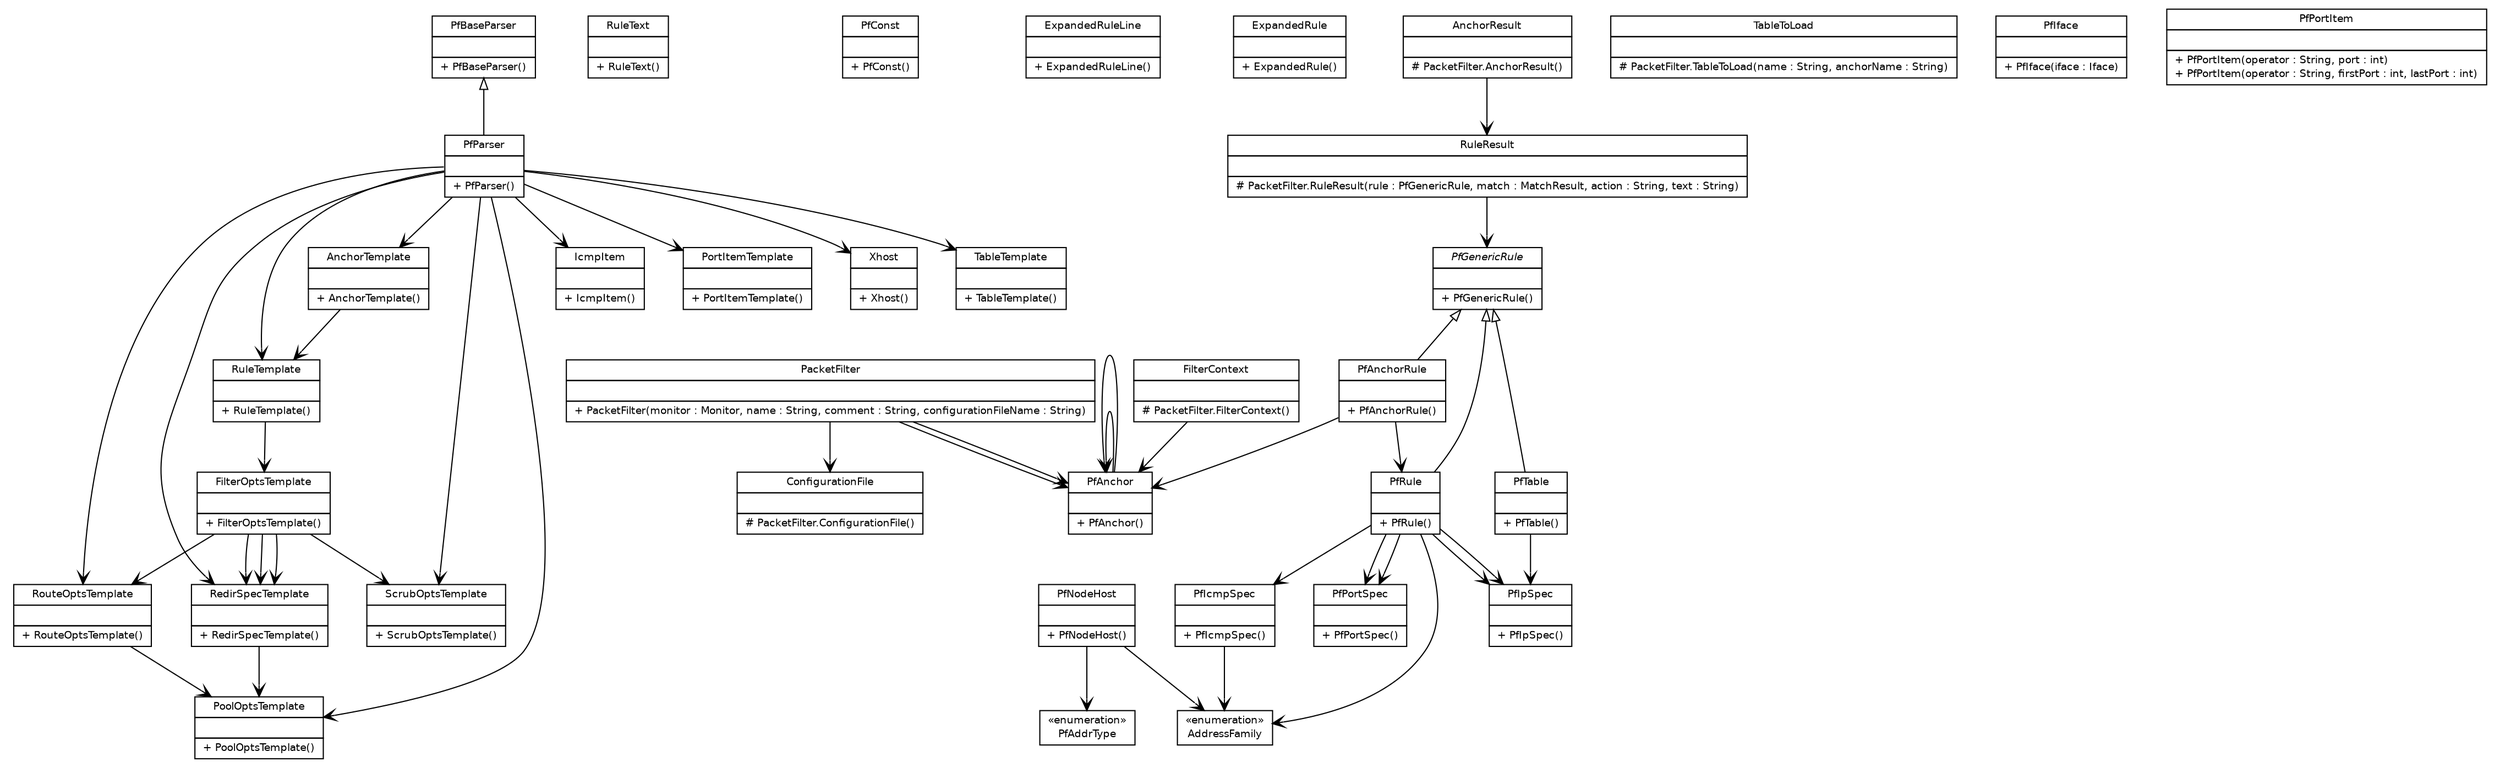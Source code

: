 #!/usr/local/bin/dot
#
# Class diagram 
# Generated by UmlGraph version 4.6 (http://www.spinellis.gr/sw/umlgraph)
#

digraph G {
	edge [fontname="Helvetica",fontsize=10,labelfontname="Helvetica",labelfontsize=10];
	node [fontname="Helvetica",fontsize=10,shape=plaintext];
	// fr.univrennes1.cri.jtacl.equipments.openbsd.PfParser
	c1414 [label=<<table border="0" cellborder="1" cellspacing="0" cellpadding="2" port="p" href="./PfParser.html">
		<tr><td><table border="0" cellspacing="0" cellpadding="1">
			<tr><td> PfParser </td></tr>
		</table></td></tr>
		<tr><td><table border="0" cellspacing="0" cellpadding="1">
			<tr><td align="left">  </td></tr>
		</table></td></tr>
		<tr><td><table border="0" cellspacing="0" cellpadding="1">
			<tr><td align="left"> + PfParser() </td></tr>
		</table></td></tr>
		</table>>, fontname="Helvetica", fontcolor="black", fontsize=9.0];
	// fr.univrennes1.cri.jtacl.equipments.openbsd.RuleText
	c1415 [label=<<table border="0" cellborder="1" cellspacing="0" cellpadding="2" port="p" href="./RuleText.html">
		<tr><td><table border="0" cellspacing="0" cellpadding="1">
			<tr><td> RuleText </td></tr>
		</table></td></tr>
		<tr><td><table border="0" cellspacing="0" cellpadding="1">
			<tr><td align="left">  </td></tr>
		</table></td></tr>
		<tr><td><table border="0" cellspacing="0" cellpadding="1">
			<tr><td align="left"> + RuleText() </td></tr>
		</table></td></tr>
		</table>>, fontname="Helvetica", fontcolor="black", fontsize=9.0];
	// fr.univrennes1.cri.jtacl.equipments.openbsd.PfConst
	c1416 [label=<<table border="0" cellborder="1" cellspacing="0" cellpadding="2" port="p" href="./PfConst.html">
		<tr><td><table border="0" cellspacing="0" cellpadding="1">
			<tr><td> PfConst </td></tr>
		</table></td></tr>
		<tr><td><table border="0" cellspacing="0" cellpadding="1">
			<tr><td align="left">  </td></tr>
		</table></td></tr>
		<tr><td><table border="0" cellspacing="0" cellpadding="1">
			<tr><td align="left"> + PfConst() </td></tr>
		</table></td></tr>
		</table>>, fontname="Helvetica", fontcolor="black", fontsize=9.0];
	// fr.univrennes1.cri.jtacl.equipments.openbsd.ExpandedRuleLine
	c1417 [label=<<table border="0" cellborder="1" cellspacing="0" cellpadding="2" port="p" href="./ExpandedRuleLine.html">
		<tr><td><table border="0" cellspacing="0" cellpadding="1">
			<tr><td> ExpandedRuleLine </td></tr>
		</table></td></tr>
		<tr><td><table border="0" cellspacing="0" cellpadding="1">
			<tr><td align="left">  </td></tr>
		</table></td></tr>
		<tr><td><table border="0" cellspacing="0" cellpadding="1">
			<tr><td align="left"> + ExpandedRuleLine() </td></tr>
		</table></td></tr>
		</table>>, fontname="Helvetica", fontcolor="black", fontsize=9.0];
	// fr.univrennes1.cri.jtacl.equipments.openbsd.ExpandedRule
	c1418 [label=<<table border="0" cellborder="1" cellspacing="0" cellpadding="2" port="p" href="./ExpandedRule.html">
		<tr><td><table border="0" cellspacing="0" cellpadding="1">
			<tr><td> ExpandedRule </td></tr>
		</table></td></tr>
		<tr><td><table border="0" cellspacing="0" cellpadding="1">
			<tr><td align="left">  </td></tr>
		</table></td></tr>
		<tr><td><table border="0" cellspacing="0" cellpadding="1">
			<tr><td align="left"> + ExpandedRule() </td></tr>
		</table></td></tr>
		</table>>, fontname="Helvetica", fontcolor="black", fontsize=9.0];
	// fr.univrennes1.cri.jtacl.equipments.openbsd.PacketFilter
	c1419 [label=<<table border="0" cellborder="1" cellspacing="0" cellpadding="2" port="p" href="./PacketFilter.html">
		<tr><td><table border="0" cellspacing="0" cellpadding="1">
			<tr><td> PacketFilter </td></tr>
		</table></td></tr>
		<tr><td><table border="0" cellspacing="0" cellpadding="1">
			<tr><td align="left">  </td></tr>
		</table></td></tr>
		<tr><td><table border="0" cellspacing="0" cellpadding="1">
			<tr><td align="left"> + PacketFilter(monitor : Monitor, name : String, comment : String, configurationFileName : String) </td></tr>
		</table></td></tr>
		</table>>, fontname="Helvetica", fontcolor="black", fontsize=9.0];
	// fr.univrennes1.cri.jtacl.equipments.openbsd.PacketFilter.ConfigurationFile
	c1420 [label=<<table border="0" cellborder="1" cellspacing="0" cellpadding="2" port="p" href="./PacketFilter.ConfigurationFile.html">
		<tr><td><table border="0" cellspacing="0" cellpadding="1">
			<tr><td> ConfigurationFile </td></tr>
		</table></td></tr>
		<tr><td><table border="0" cellspacing="0" cellpadding="1">
			<tr><td align="left">  </td></tr>
		</table></td></tr>
		<tr><td><table border="0" cellspacing="0" cellpadding="1">
			<tr><td align="left"> # PacketFilter.ConfigurationFile() </td></tr>
		</table></td></tr>
		</table>>, fontname="Helvetica", fontcolor="black", fontsize=9.0];
	// fr.univrennes1.cri.jtacl.equipments.openbsd.PacketFilter.FilterContext
	c1421 [label=<<table border="0" cellborder="1" cellspacing="0" cellpadding="2" port="p" href="./PacketFilter.FilterContext.html">
		<tr><td><table border="0" cellspacing="0" cellpadding="1">
			<tr><td> FilterContext </td></tr>
		</table></td></tr>
		<tr><td><table border="0" cellspacing="0" cellpadding="1">
			<tr><td align="left">  </td></tr>
		</table></td></tr>
		<tr><td><table border="0" cellspacing="0" cellpadding="1">
			<tr><td align="left"> # PacketFilter.FilterContext() </td></tr>
		</table></td></tr>
		</table>>, fontname="Helvetica", fontcolor="black", fontsize=9.0];
	// fr.univrennes1.cri.jtacl.equipments.openbsd.PacketFilter.TableToLoad
	c1422 [label=<<table border="0" cellborder="1" cellspacing="0" cellpadding="2" port="p" href="./PacketFilter.TableToLoad.html">
		<tr><td><table border="0" cellspacing="0" cellpadding="1">
			<tr><td> TableToLoad </td></tr>
		</table></td></tr>
		<tr><td><table border="0" cellspacing="0" cellpadding="1">
			<tr><td align="left">  </td></tr>
		</table></td></tr>
		<tr><td><table border="0" cellspacing="0" cellpadding="1">
			<tr><td align="left"> # PacketFilter.TableToLoad(name : String, anchorName : String) </td></tr>
		</table></td></tr>
		</table>>, fontname="Helvetica", fontcolor="black", fontsize=9.0];
	// fr.univrennes1.cri.jtacl.equipments.openbsd.PacketFilter.RuleResult
	c1423 [label=<<table border="0" cellborder="1" cellspacing="0" cellpadding="2" port="p" href="./PacketFilter.RuleResult.html">
		<tr><td><table border="0" cellspacing="0" cellpadding="1">
			<tr><td> RuleResult </td></tr>
		</table></td></tr>
		<tr><td><table border="0" cellspacing="0" cellpadding="1">
			<tr><td align="left">  </td></tr>
		</table></td></tr>
		<tr><td><table border="0" cellspacing="0" cellpadding="1">
			<tr><td align="left"> # PacketFilter.RuleResult(rule : PfGenericRule, match : MatchResult, action : String, text : String) </td></tr>
		</table></td></tr>
		</table>>, fontname="Helvetica", fontcolor="black", fontsize=9.0];
	// fr.univrennes1.cri.jtacl.equipments.openbsd.PacketFilter.AnchorResult
	c1424 [label=<<table border="0" cellborder="1" cellspacing="0" cellpadding="2" port="p" href="./PacketFilter.AnchorResult.html">
		<tr><td><table border="0" cellspacing="0" cellpadding="1">
			<tr><td> AnchorResult </td></tr>
		</table></td></tr>
		<tr><td><table border="0" cellspacing="0" cellpadding="1">
			<tr><td align="left">  </td></tr>
		</table></td></tr>
		<tr><td><table border="0" cellspacing="0" cellpadding="1">
			<tr><td align="left"> # PacketFilter.AnchorResult() </td></tr>
		</table></td></tr>
		</table>>, fontname="Helvetica", fontcolor="black", fontsize=9.0];
	// fr.univrennes1.cri.jtacl.equipments.openbsd.PfIface
	c1425 [label=<<table border="0" cellborder="1" cellspacing="0" cellpadding="2" port="p" href="./PfIface.html">
		<tr><td><table border="0" cellspacing="0" cellpadding="1">
			<tr><td> PfIface </td></tr>
		</table></td></tr>
		<tr><td><table border="0" cellspacing="0" cellpadding="1">
			<tr><td align="left">  </td></tr>
		</table></td></tr>
		<tr><td><table border="0" cellspacing="0" cellpadding="1">
			<tr><td align="left"> + PfIface(iface : Iface) </td></tr>
		</table></td></tr>
		</table>>, fontname="Helvetica", fontcolor="black", fontsize=9.0];
	// fr.univrennes1.cri.jtacl.equipments.openbsd.PfBaseParser
	c1426 [label=<<table border="0" cellborder="1" cellspacing="0" cellpadding="2" port="p" href="./PfBaseParser.html">
		<tr><td><table border="0" cellspacing="0" cellpadding="1">
			<tr><td> PfBaseParser </td></tr>
		</table></td></tr>
		<tr><td><table border="0" cellspacing="0" cellpadding="1">
			<tr><td align="left">  </td></tr>
		</table></td></tr>
		<tr><td><table border="0" cellspacing="0" cellpadding="1">
			<tr><td align="left"> + PfBaseParser() </td></tr>
		</table></td></tr>
		</table>>, fontname="Helvetica", fontcolor="black", fontsize=9.0];
	// fr.univrennes1.cri.jtacl.equipments.openbsd.RedirSpecTemplate
	c1427 [label=<<table border="0" cellborder="1" cellspacing="0" cellpadding="2" port="p" href="./RedirSpecTemplate.html">
		<tr><td><table border="0" cellspacing="0" cellpadding="1">
			<tr><td> RedirSpecTemplate </td></tr>
		</table></td></tr>
		<tr><td><table border="0" cellspacing="0" cellpadding="1">
			<tr><td align="left">  </td></tr>
		</table></td></tr>
		<tr><td><table border="0" cellspacing="0" cellpadding="1">
			<tr><td align="left"> + RedirSpecTemplate() </td></tr>
		</table></td></tr>
		</table>>, fontname="Helvetica", fontcolor="black", fontsize=9.0];
	// fr.univrennes1.cri.jtacl.equipments.openbsd.IcmpItem
	c1428 [label=<<table border="0" cellborder="1" cellspacing="0" cellpadding="2" port="p" href="./IcmpItem.html">
		<tr><td><table border="0" cellspacing="0" cellpadding="1">
			<tr><td> IcmpItem </td></tr>
		</table></td></tr>
		<tr><td><table border="0" cellspacing="0" cellpadding="1">
			<tr><td align="left">  </td></tr>
		</table></td></tr>
		<tr><td><table border="0" cellspacing="0" cellpadding="1">
			<tr><td align="left"> + IcmpItem() </td></tr>
		</table></td></tr>
		</table>>, fontname="Helvetica", fontcolor="black", fontsize=9.0];
	// fr.univrennes1.cri.jtacl.equipments.openbsd.FilterOptsTemplate
	c1429 [label=<<table border="0" cellborder="1" cellspacing="0" cellpadding="2" port="p" href="./FilterOptsTemplate.html">
		<tr><td><table border="0" cellspacing="0" cellpadding="1">
			<tr><td> FilterOptsTemplate </td></tr>
		</table></td></tr>
		<tr><td><table border="0" cellspacing="0" cellpadding="1">
			<tr><td align="left">  </td></tr>
		</table></td></tr>
		<tr><td><table border="0" cellspacing="0" cellpadding="1">
			<tr><td align="left"> + FilterOptsTemplate() </td></tr>
		</table></td></tr>
		</table>>, fontname="Helvetica", fontcolor="black", fontsize=9.0];
	// fr.univrennes1.cri.jtacl.equipments.openbsd.PortItemTemplate
	c1430 [label=<<table border="0" cellborder="1" cellspacing="0" cellpadding="2" port="p" href="./PortItemTemplate.html">
		<tr><td><table border="0" cellspacing="0" cellpadding="1">
			<tr><td> PortItemTemplate </td></tr>
		</table></td></tr>
		<tr><td><table border="0" cellspacing="0" cellpadding="1">
			<tr><td align="left">  </td></tr>
		</table></td></tr>
		<tr><td><table border="0" cellspacing="0" cellpadding="1">
			<tr><td align="left"> + PortItemTemplate() </td></tr>
		</table></td></tr>
		</table>>, fontname="Helvetica", fontcolor="black", fontsize=9.0];
	// fr.univrennes1.cri.jtacl.equipments.openbsd.RuleTemplate
	c1431 [label=<<table border="0" cellborder="1" cellspacing="0" cellpadding="2" port="p" href="./RuleTemplate.html">
		<tr><td><table border="0" cellspacing="0" cellpadding="1">
			<tr><td> RuleTemplate </td></tr>
		</table></td></tr>
		<tr><td><table border="0" cellspacing="0" cellpadding="1">
			<tr><td align="left">  </td></tr>
		</table></td></tr>
		<tr><td><table border="0" cellspacing="0" cellpadding="1">
			<tr><td align="left"> + RuleTemplate() </td></tr>
		</table></td></tr>
		</table>>, fontname="Helvetica", fontcolor="black", fontsize=9.0];
	// fr.univrennes1.cri.jtacl.equipments.openbsd.AnchorTemplate
	c1432 [label=<<table border="0" cellborder="1" cellspacing="0" cellpadding="2" port="p" href="./AnchorTemplate.html">
		<tr><td><table border="0" cellspacing="0" cellpadding="1">
			<tr><td> AnchorTemplate </td></tr>
		</table></td></tr>
		<tr><td><table border="0" cellspacing="0" cellpadding="1">
			<tr><td align="left">  </td></tr>
		</table></td></tr>
		<tr><td><table border="0" cellspacing="0" cellpadding="1">
			<tr><td align="left"> + AnchorTemplate() </td></tr>
		</table></td></tr>
		</table>>, fontname="Helvetica", fontcolor="black", fontsize=9.0];
	// fr.univrennes1.cri.jtacl.equipments.openbsd.RouteOptsTemplate
	c1433 [label=<<table border="0" cellborder="1" cellspacing="0" cellpadding="2" port="p" href="./RouteOptsTemplate.html">
		<tr><td><table border="0" cellspacing="0" cellpadding="1">
			<tr><td> RouteOptsTemplate </td></tr>
		</table></td></tr>
		<tr><td><table border="0" cellspacing="0" cellpadding="1">
			<tr><td align="left">  </td></tr>
		</table></td></tr>
		<tr><td><table border="0" cellspacing="0" cellpadding="1">
			<tr><td align="left"> + RouteOptsTemplate() </td></tr>
		</table></td></tr>
		</table>>, fontname="Helvetica", fontcolor="black", fontsize=9.0];
	// fr.univrennes1.cri.jtacl.equipments.openbsd.PoolOptsTemplate
	c1434 [label=<<table border="0" cellborder="1" cellspacing="0" cellpadding="2" port="p" href="./PoolOptsTemplate.html">
		<tr><td><table border="0" cellspacing="0" cellpadding="1">
			<tr><td> PoolOptsTemplate </td></tr>
		</table></td></tr>
		<tr><td><table border="0" cellspacing="0" cellpadding="1">
			<tr><td align="left">  </td></tr>
		</table></td></tr>
		<tr><td><table border="0" cellspacing="0" cellpadding="1">
			<tr><td align="left"> + PoolOptsTemplate() </td></tr>
		</table></td></tr>
		</table>>, fontname="Helvetica", fontcolor="black", fontsize=9.0];
	// fr.univrennes1.cri.jtacl.equipments.openbsd.ScrubOptsTemplate
	c1435 [label=<<table border="0" cellborder="1" cellspacing="0" cellpadding="2" port="p" href="./ScrubOptsTemplate.html">
		<tr><td><table border="0" cellspacing="0" cellpadding="1">
			<tr><td> ScrubOptsTemplate </td></tr>
		</table></td></tr>
		<tr><td><table border="0" cellspacing="0" cellpadding="1">
			<tr><td align="left">  </td></tr>
		</table></td></tr>
		<tr><td><table border="0" cellspacing="0" cellpadding="1">
			<tr><td align="left"> + ScrubOptsTemplate() </td></tr>
		</table></td></tr>
		</table>>, fontname="Helvetica", fontcolor="black", fontsize=9.0];
	// fr.univrennes1.cri.jtacl.equipments.openbsd.PfIcmpSpec
	c1436 [label=<<table border="0" cellborder="1" cellspacing="0" cellpadding="2" port="p" href="./PfIcmpSpec.html">
		<tr><td><table border="0" cellspacing="0" cellpadding="1">
			<tr><td> PfIcmpSpec </td></tr>
		</table></td></tr>
		<tr><td><table border="0" cellspacing="0" cellpadding="1">
			<tr><td align="left">  </td></tr>
		</table></td></tr>
		<tr><td><table border="0" cellspacing="0" cellpadding="1">
			<tr><td align="left"> + PfIcmpSpec() </td></tr>
		</table></td></tr>
		</table>>, fontname="Helvetica", fontcolor="black", fontsize=9.0];
	// fr.univrennes1.cri.jtacl.equipments.openbsd.PfRule
	c1437 [label=<<table border="0" cellborder="1" cellspacing="0" cellpadding="2" port="p" href="./PfRule.html">
		<tr><td><table border="0" cellspacing="0" cellpadding="1">
			<tr><td> PfRule </td></tr>
		</table></td></tr>
		<tr><td><table border="0" cellspacing="0" cellpadding="1">
			<tr><td align="left">  </td></tr>
		</table></td></tr>
		<tr><td><table border="0" cellspacing="0" cellpadding="1">
			<tr><td align="left"> + PfRule() </td></tr>
		</table></td></tr>
		</table>>, fontname="Helvetica", fontcolor="black", fontsize=9.0];
	// fr.univrennes1.cri.jtacl.equipments.openbsd.PfAnchorRule
	c1438 [label=<<table border="0" cellborder="1" cellspacing="0" cellpadding="2" port="p" href="./PfAnchorRule.html">
		<tr><td><table border="0" cellspacing="0" cellpadding="1">
			<tr><td> PfAnchorRule </td></tr>
		</table></td></tr>
		<tr><td><table border="0" cellspacing="0" cellpadding="1">
			<tr><td align="left">  </td></tr>
		</table></td></tr>
		<tr><td><table border="0" cellspacing="0" cellpadding="1">
			<tr><td align="left"> + PfAnchorRule() </td></tr>
		</table></td></tr>
		</table>>, fontname="Helvetica", fontcolor="black", fontsize=9.0];
	// fr.univrennes1.cri.jtacl.equipments.openbsd.Xhost
	c1439 [label=<<table border="0" cellborder="1" cellspacing="0" cellpadding="2" port="p" href="./Xhost.html">
		<tr><td><table border="0" cellspacing="0" cellpadding="1">
			<tr><td> Xhost </td></tr>
		</table></td></tr>
		<tr><td><table border="0" cellspacing="0" cellpadding="1">
			<tr><td align="left">  </td></tr>
		</table></td></tr>
		<tr><td><table border="0" cellspacing="0" cellpadding="1">
			<tr><td align="left"> + Xhost() </td></tr>
		</table></td></tr>
		</table>>, fontname="Helvetica", fontcolor="black", fontsize=9.0];
	// fr.univrennes1.cri.jtacl.equipments.openbsd.TableTemplate
	c1440 [label=<<table border="0" cellborder="1" cellspacing="0" cellpadding="2" port="p" href="./TableTemplate.html">
		<tr><td><table border="0" cellspacing="0" cellpadding="1">
			<tr><td> TableTemplate </td></tr>
		</table></td></tr>
		<tr><td><table border="0" cellspacing="0" cellpadding="1">
			<tr><td align="left">  </td></tr>
		</table></td></tr>
		<tr><td><table border="0" cellspacing="0" cellpadding="1">
			<tr><td align="left"> + TableTemplate() </td></tr>
		</table></td></tr>
		</table>>, fontname="Helvetica", fontcolor="black", fontsize=9.0];
	// fr.univrennes1.cri.jtacl.equipments.openbsd.PfPortItem
	c1441 [label=<<table border="0" cellborder="1" cellspacing="0" cellpadding="2" port="p" href="./PfPortItem.html">
		<tr><td><table border="0" cellspacing="0" cellpadding="1">
			<tr><td> PfPortItem </td></tr>
		</table></td></tr>
		<tr><td><table border="0" cellspacing="0" cellpadding="1">
			<tr><td align="left">  </td></tr>
		</table></td></tr>
		<tr><td><table border="0" cellspacing="0" cellpadding="1">
			<tr><td align="left"> + PfPortItem(operator : String, port : int) </td></tr>
			<tr><td align="left"> + PfPortItem(operator : String, firstPort : int, lastPort : int) </td></tr>
		</table></td></tr>
		</table>>, fontname="Helvetica", fontcolor="black", fontsize=9.0];
	// fr.univrennes1.cri.jtacl.equipments.openbsd.PfPortSpec
	c1442 [label=<<table border="0" cellborder="1" cellspacing="0" cellpadding="2" port="p" href="./PfPortSpec.html">
		<tr><td><table border="0" cellspacing="0" cellpadding="1">
			<tr><td> PfPortSpec </td></tr>
		</table></td></tr>
		<tr><td><table border="0" cellspacing="0" cellpadding="1">
			<tr><td align="left">  </td></tr>
		</table></td></tr>
		<tr><td><table border="0" cellspacing="0" cellpadding="1">
			<tr><td align="left"> + PfPortSpec() </td></tr>
		</table></td></tr>
		</table>>, fontname="Helvetica", fontcolor="black", fontsize=9.0];
	// fr.univrennes1.cri.jtacl.equipments.openbsd.PfAnchor
	c1443 [label=<<table border="0" cellborder="1" cellspacing="0" cellpadding="2" port="p" href="./PfAnchor.html">
		<tr><td><table border="0" cellspacing="0" cellpadding="1">
			<tr><td> PfAnchor </td></tr>
		</table></td></tr>
		<tr><td><table border="0" cellspacing="0" cellpadding="1">
			<tr><td align="left">  </td></tr>
		</table></td></tr>
		<tr><td><table border="0" cellspacing="0" cellpadding="1">
			<tr><td align="left"> + PfAnchor() </td></tr>
		</table></td></tr>
		</table>>, fontname="Helvetica", fontcolor="black", fontsize=9.0];
	// fr.univrennes1.cri.jtacl.equipments.openbsd.PfIpSpec
	c1444 [label=<<table border="0" cellborder="1" cellspacing="0" cellpadding="2" port="p" href="./PfIpSpec.html">
		<tr><td><table border="0" cellspacing="0" cellpadding="1">
			<tr><td> PfIpSpec </td></tr>
		</table></td></tr>
		<tr><td><table border="0" cellspacing="0" cellpadding="1">
			<tr><td align="left">  </td></tr>
		</table></td></tr>
		<tr><td><table border="0" cellspacing="0" cellpadding="1">
			<tr><td align="left"> + PfIpSpec() </td></tr>
		</table></td></tr>
		</table>>, fontname="Helvetica", fontcolor="black", fontsize=9.0];
	// fr.univrennes1.cri.jtacl.equipments.openbsd.PfTable
	c1445 [label=<<table border="0" cellborder="1" cellspacing="0" cellpadding="2" port="p" href="./PfTable.html">
		<tr><td><table border="0" cellspacing="0" cellpadding="1">
			<tr><td> PfTable </td></tr>
		</table></td></tr>
		<tr><td><table border="0" cellspacing="0" cellpadding="1">
			<tr><td align="left">  </td></tr>
		</table></td></tr>
		<tr><td><table border="0" cellspacing="0" cellpadding="1">
			<tr><td align="left"> + PfTable() </td></tr>
		</table></td></tr>
		</table>>, fontname="Helvetica", fontcolor="black", fontsize=9.0];
	// fr.univrennes1.cri.jtacl.equipments.openbsd.PfAddrType
	c1446 [label=<<table border="0" cellborder="1" cellspacing="0" cellpadding="2" port="p" href="./PfAddrType.html">
		<tr><td><table border="0" cellspacing="0" cellpadding="1">
			<tr><td> &laquo;enumeration&raquo; </td></tr>
			<tr><td> PfAddrType </td></tr>
		</table></td></tr>
		</table>>, fontname="Helvetica", fontcolor="black", fontsize=9.0];
	// fr.univrennes1.cri.jtacl.equipments.openbsd.AddressFamily
	c1447 [label=<<table border="0" cellborder="1" cellspacing="0" cellpadding="2" port="p" href="./AddressFamily.html">
		<tr><td><table border="0" cellspacing="0" cellpadding="1">
			<tr><td> &laquo;enumeration&raquo; </td></tr>
			<tr><td> AddressFamily </td></tr>
		</table></td></tr>
		</table>>, fontname="Helvetica", fontcolor="black", fontsize=9.0];
	// fr.univrennes1.cri.jtacl.equipments.openbsd.PfNodeHost
	c1448 [label=<<table border="0" cellborder="1" cellspacing="0" cellpadding="2" port="p" href="./PfNodeHost.html">
		<tr><td><table border="0" cellspacing="0" cellpadding="1">
			<tr><td> PfNodeHost </td></tr>
		</table></td></tr>
		<tr><td><table border="0" cellspacing="0" cellpadding="1">
			<tr><td align="left">  </td></tr>
		</table></td></tr>
		<tr><td><table border="0" cellspacing="0" cellpadding="1">
			<tr><td align="left"> + PfNodeHost() </td></tr>
		</table></td></tr>
		</table>>, fontname="Helvetica", fontcolor="black", fontsize=9.0];
	// fr.univrennes1.cri.jtacl.equipments.openbsd.PfGenericRule
	c1449 [label=<<table border="0" cellborder="1" cellspacing="0" cellpadding="2" port="p" href="./PfGenericRule.html">
		<tr><td><table border="0" cellspacing="0" cellpadding="1">
			<tr><td><font face="Helvetica-Oblique"> PfGenericRule </font></td></tr>
		</table></td></tr>
		<tr><td><table border="0" cellspacing="0" cellpadding="1">
			<tr><td align="left">  </td></tr>
		</table></td></tr>
		<tr><td><table border="0" cellspacing="0" cellpadding="1">
			<tr><td align="left"> + PfGenericRule() </td></tr>
		</table></td></tr>
		</table>>, fontname="Helvetica", fontcolor="black", fontsize=9.0];
	//fr.univrennes1.cri.jtacl.equipments.openbsd.PfParser extends fr.univrennes1.cri.jtacl.equipments.openbsd.PfBaseParser
	c1426:p -> c1414:p [dir=back,arrowtail=empty];
	//fr.univrennes1.cri.jtacl.equipments.openbsd.PfRule extends fr.univrennes1.cri.jtacl.equipments.openbsd.PfGenericRule
	c1449:p -> c1437:p [dir=back,arrowtail=empty];
	//fr.univrennes1.cri.jtacl.equipments.openbsd.PfAnchorRule extends fr.univrennes1.cri.jtacl.equipments.openbsd.PfGenericRule
	c1449:p -> c1438:p [dir=back,arrowtail=empty];
	//fr.univrennes1.cri.jtacl.equipments.openbsd.PfTable extends fr.univrennes1.cri.jtacl.equipments.openbsd.PfGenericRule
	c1449:p -> c1445:p [dir=back,arrowtail=empty];
	// fr.univrennes1.cri.jtacl.equipments.openbsd.PfParser NAVASSOC fr.univrennes1.cri.jtacl.equipments.openbsd.Xhost
	c1414:p -> c1439:p [taillabel="", label="", headlabel="", fontname="Helvetica", fontcolor="black", fontsize=10.0, color="black", arrowhead=open];
	// fr.univrennes1.cri.jtacl.equipments.openbsd.PfParser NAVASSOC fr.univrennes1.cri.jtacl.equipments.openbsd.PortItemTemplate
	c1414:p -> c1430:p [taillabel="", label="", headlabel="", fontname="Helvetica", fontcolor="black", fontsize=10.0, color="black", arrowhead=open];
	// fr.univrennes1.cri.jtacl.equipments.openbsd.PfParser NAVASSOC fr.univrennes1.cri.jtacl.equipments.openbsd.IcmpItem
	c1414:p -> c1428:p [taillabel="", label="", headlabel="", fontname="Helvetica", fontcolor="black", fontsize=10.0, color="black", arrowhead=open];
	// fr.univrennes1.cri.jtacl.equipments.openbsd.PfParser NAVASSOC fr.univrennes1.cri.jtacl.equipments.openbsd.ScrubOptsTemplate
	c1414:p -> c1435:p [taillabel="", label="", headlabel="", fontname="Helvetica", fontcolor="black", fontsize=10.0, color="black", arrowhead=open];
	// fr.univrennes1.cri.jtacl.equipments.openbsd.PfParser NAVASSOC fr.univrennes1.cri.jtacl.equipments.openbsd.PoolOptsTemplate
	c1414:p -> c1434:p [taillabel="", label="", headlabel="", fontname="Helvetica", fontcolor="black", fontsize=10.0, color="black", arrowhead=open];
	// fr.univrennes1.cri.jtacl.equipments.openbsd.PfParser NAVASSOC fr.univrennes1.cri.jtacl.equipments.openbsd.RedirSpecTemplate
	c1414:p -> c1427:p [taillabel="", label="", headlabel="", fontname="Helvetica", fontcolor="black", fontsize=10.0, color="black", arrowhead=open];
	// fr.univrennes1.cri.jtacl.equipments.openbsd.PfParser NAVASSOC fr.univrennes1.cri.jtacl.equipments.openbsd.RouteOptsTemplate
	c1414:p -> c1433:p [taillabel="", label="", headlabel="", fontname="Helvetica", fontcolor="black", fontsize=10.0, color="black", arrowhead=open];
	// fr.univrennes1.cri.jtacl.equipments.openbsd.PfParser NAVASSOC fr.univrennes1.cri.jtacl.equipments.openbsd.RuleTemplate
	c1414:p -> c1431:p [taillabel="", label="", headlabel="", fontname="Helvetica", fontcolor="black", fontsize=10.0, color="black", arrowhead=open];
	// fr.univrennes1.cri.jtacl.equipments.openbsd.PfParser NAVASSOC fr.univrennes1.cri.jtacl.equipments.openbsd.TableTemplate
	c1414:p -> c1440:p [taillabel="", label="", headlabel="", fontname="Helvetica", fontcolor="black", fontsize=10.0, color="black", arrowhead=open];
	// fr.univrennes1.cri.jtacl.equipments.openbsd.PfParser NAVASSOC fr.univrennes1.cri.jtacl.equipments.openbsd.AnchorTemplate
	c1414:p -> c1432:p [taillabel="", label="", headlabel="", fontname="Helvetica", fontcolor="black", fontsize=10.0, color="black", arrowhead=open];
	// fr.univrennes1.cri.jtacl.equipments.openbsd.PacketFilter NAVASSOC fr.univrennes1.cri.jtacl.equipments.openbsd.PacketFilter.ConfigurationFile
	c1419:p -> c1420:p [taillabel="", label="", headlabel="", fontname="Helvetica", fontcolor="black", fontsize=10.0, color="black", arrowhead=open];
	// fr.univrennes1.cri.jtacl.equipments.openbsd.PacketFilter NAVASSOC fr.univrennes1.cri.jtacl.equipments.openbsd.PfAnchor
	c1419:p -> c1443:p [taillabel="", label="", headlabel="", fontname="Helvetica", fontcolor="black", fontsize=10.0, color="black", arrowhead=open];
	// fr.univrennes1.cri.jtacl.equipments.openbsd.PacketFilter NAVASSOC fr.univrennes1.cri.jtacl.equipments.openbsd.PfAnchor
	c1419:p -> c1443:p [taillabel="", label="", headlabel="", fontname="Helvetica", fontcolor="black", fontsize=10.0, color="black", arrowhead=open];
	// fr.univrennes1.cri.jtacl.equipments.openbsd.PacketFilter.FilterContext NAVASSOC fr.univrennes1.cri.jtacl.equipments.openbsd.PfAnchor
	c1421:p -> c1443:p [taillabel="", label="", headlabel="", fontname="Helvetica", fontcolor="black", fontsize=10.0, color="black", arrowhead=open];
	// fr.univrennes1.cri.jtacl.equipments.openbsd.PacketFilter.RuleResult NAVASSOC fr.univrennes1.cri.jtacl.equipments.openbsd.PfGenericRule
	c1423:p -> c1449:p [taillabel="", label="", headlabel="", fontname="Helvetica", fontcolor="black", fontsize=10.0, color="black", arrowhead=open];
	// fr.univrennes1.cri.jtacl.equipments.openbsd.PacketFilter.AnchorResult NAVASSOC fr.univrennes1.cri.jtacl.equipments.openbsd.PacketFilter.RuleResult
	c1424:p -> c1423:p [taillabel="", label="", headlabel="", fontname="Helvetica", fontcolor="black", fontsize=10.0, color="black", arrowhead=open];
	// fr.univrennes1.cri.jtacl.equipments.openbsd.RedirSpecTemplate NAVASSOC fr.univrennes1.cri.jtacl.equipments.openbsd.PoolOptsTemplate
	c1427:p -> c1434:p [taillabel="", label="", headlabel="", fontname="Helvetica", fontcolor="black", fontsize=10.0, color="black", arrowhead=open];
	// fr.univrennes1.cri.jtacl.equipments.openbsd.FilterOptsTemplate NAVASSOC fr.univrennes1.cri.jtacl.equipments.openbsd.ScrubOptsTemplate
	c1429:p -> c1435:p [taillabel="", label="", headlabel="", fontname="Helvetica", fontcolor="black", fontsize=10.0, color="black", arrowhead=open];
	// fr.univrennes1.cri.jtacl.equipments.openbsd.FilterOptsTemplate NAVASSOC fr.univrennes1.cri.jtacl.equipments.openbsd.RedirSpecTemplate
	c1429:p -> c1427:p [taillabel="", label="", headlabel="", fontname="Helvetica", fontcolor="black", fontsize=10.0, color="black", arrowhead=open];
	// fr.univrennes1.cri.jtacl.equipments.openbsd.FilterOptsTemplate NAVASSOC fr.univrennes1.cri.jtacl.equipments.openbsd.RedirSpecTemplate
	c1429:p -> c1427:p [taillabel="", label="", headlabel="", fontname="Helvetica", fontcolor="black", fontsize=10.0, color="black", arrowhead=open];
	// fr.univrennes1.cri.jtacl.equipments.openbsd.FilterOptsTemplate NAVASSOC fr.univrennes1.cri.jtacl.equipments.openbsd.RedirSpecTemplate
	c1429:p -> c1427:p [taillabel="", label="", headlabel="", fontname="Helvetica", fontcolor="black", fontsize=10.0, color="black", arrowhead=open];
	// fr.univrennes1.cri.jtacl.equipments.openbsd.FilterOptsTemplate NAVASSOC fr.univrennes1.cri.jtacl.equipments.openbsd.RouteOptsTemplate
	c1429:p -> c1433:p [taillabel="", label="", headlabel="", fontname="Helvetica", fontcolor="black", fontsize=10.0, color="black", arrowhead=open];
	// fr.univrennes1.cri.jtacl.equipments.openbsd.RuleTemplate NAVASSOC fr.univrennes1.cri.jtacl.equipments.openbsd.FilterOptsTemplate
	c1431:p -> c1429:p [taillabel="", label="", headlabel="", fontname="Helvetica", fontcolor="black", fontsize=10.0, color="black", arrowhead=open];
	// fr.univrennes1.cri.jtacl.equipments.openbsd.AnchorTemplate NAVASSOC fr.univrennes1.cri.jtacl.equipments.openbsd.RuleTemplate
	c1432:p -> c1431:p [taillabel="", label="", headlabel="", fontname="Helvetica", fontcolor="black", fontsize=10.0, color="black", arrowhead=open];
	// fr.univrennes1.cri.jtacl.equipments.openbsd.RouteOptsTemplate NAVASSOC fr.univrennes1.cri.jtacl.equipments.openbsd.PoolOptsTemplate
	c1433:p -> c1434:p [taillabel="", label="", headlabel="", fontname="Helvetica", fontcolor="black", fontsize=10.0, color="black", arrowhead=open];
	// fr.univrennes1.cri.jtacl.equipments.openbsd.PfIcmpSpec NAVASSOC fr.univrennes1.cri.jtacl.equipments.openbsd.AddressFamily
	c1436:p -> c1447:p [taillabel="", label="", headlabel="", fontname="Helvetica", fontcolor="black", fontsize=10.0, color="black", arrowhead=open];
	// fr.univrennes1.cri.jtacl.equipments.openbsd.PfRule NAVASSOC fr.univrennes1.cri.jtacl.equipments.openbsd.AddressFamily
	c1437:p -> c1447:p [taillabel="", label="", headlabel="", fontname="Helvetica", fontcolor="black", fontsize=10.0, color="black", arrowhead=open];
	// fr.univrennes1.cri.jtacl.equipments.openbsd.PfRule NAVASSOC fr.univrennes1.cri.jtacl.equipments.openbsd.PfIpSpec
	c1437:p -> c1444:p [taillabel="", label="", headlabel="", fontname="Helvetica", fontcolor="black", fontsize=10.0, color="black", arrowhead=open];
	// fr.univrennes1.cri.jtacl.equipments.openbsd.PfRule NAVASSOC fr.univrennes1.cri.jtacl.equipments.openbsd.PfPortSpec
	c1437:p -> c1442:p [taillabel="", label="", headlabel="", fontname="Helvetica", fontcolor="black", fontsize=10.0, color="black", arrowhead=open];
	// fr.univrennes1.cri.jtacl.equipments.openbsd.PfRule NAVASSOC fr.univrennes1.cri.jtacl.equipments.openbsd.PfIpSpec
	c1437:p -> c1444:p [taillabel="", label="", headlabel="", fontname="Helvetica", fontcolor="black", fontsize=10.0, color="black", arrowhead=open];
	// fr.univrennes1.cri.jtacl.equipments.openbsd.PfRule NAVASSOC fr.univrennes1.cri.jtacl.equipments.openbsd.PfPortSpec
	c1437:p -> c1442:p [taillabel="", label="", headlabel="", fontname="Helvetica", fontcolor="black", fontsize=10.0, color="black", arrowhead=open];
	// fr.univrennes1.cri.jtacl.equipments.openbsd.PfRule NAVASSOC fr.univrennes1.cri.jtacl.equipments.openbsd.PfIcmpSpec
	c1437:p -> c1436:p [taillabel="", label="", headlabel="", fontname="Helvetica", fontcolor="black", fontsize=10.0, color="black", arrowhead=open];
	// fr.univrennes1.cri.jtacl.equipments.openbsd.PfAnchorRule NAVASSOC fr.univrennes1.cri.jtacl.equipments.openbsd.PfRule
	c1438:p -> c1437:p [taillabel="", label="", headlabel="", fontname="Helvetica", fontcolor="black", fontsize=10.0, color="black", arrowhead=open];
	// fr.univrennes1.cri.jtacl.equipments.openbsd.PfAnchorRule NAVASSOC fr.univrennes1.cri.jtacl.equipments.openbsd.PfAnchor
	c1438:p -> c1443:p [taillabel="", label="", headlabel="", fontname="Helvetica", fontcolor="black", fontsize=10.0, color="black", arrowhead=open];
	// fr.univrennes1.cri.jtacl.equipments.openbsd.PfAnchor NAVASSOC fr.univrennes1.cri.jtacl.equipments.openbsd.PfAnchor
	c1443:p -> c1443:p [taillabel="", label="", headlabel="", fontname="Helvetica", fontcolor="black", fontsize=10.0, color="black", arrowhead=open];
	// fr.univrennes1.cri.jtacl.equipments.openbsd.PfAnchor NAVASSOC fr.univrennes1.cri.jtacl.equipments.openbsd.PfAnchor
	c1443:p -> c1443:p [taillabel="", label="", headlabel="", fontname="Helvetica", fontcolor="black", fontsize=10.0, color="black", arrowhead=open];
	// fr.univrennes1.cri.jtacl.equipments.openbsd.PfTable NAVASSOC fr.univrennes1.cri.jtacl.equipments.openbsd.PfIpSpec
	c1445:p -> c1444:p [taillabel="", label="", headlabel="", fontname="Helvetica", fontcolor="black", fontsize=10.0, color="black", arrowhead=open];
	// fr.univrennes1.cri.jtacl.equipments.openbsd.PfNodeHost NAVASSOC fr.univrennes1.cri.jtacl.equipments.openbsd.AddressFamily
	c1448:p -> c1447:p [taillabel="", label="", headlabel="", fontname="Helvetica", fontcolor="black", fontsize=10.0, color="black", arrowhead=open];
	// fr.univrennes1.cri.jtacl.equipments.openbsd.PfNodeHost NAVASSOC fr.univrennes1.cri.jtacl.equipments.openbsd.PfAddrType
	c1448:p -> c1446:p [taillabel="", label="", headlabel="", fontname="Helvetica", fontcolor="black", fontsize=10.0, color="black", arrowhead=open];
}

